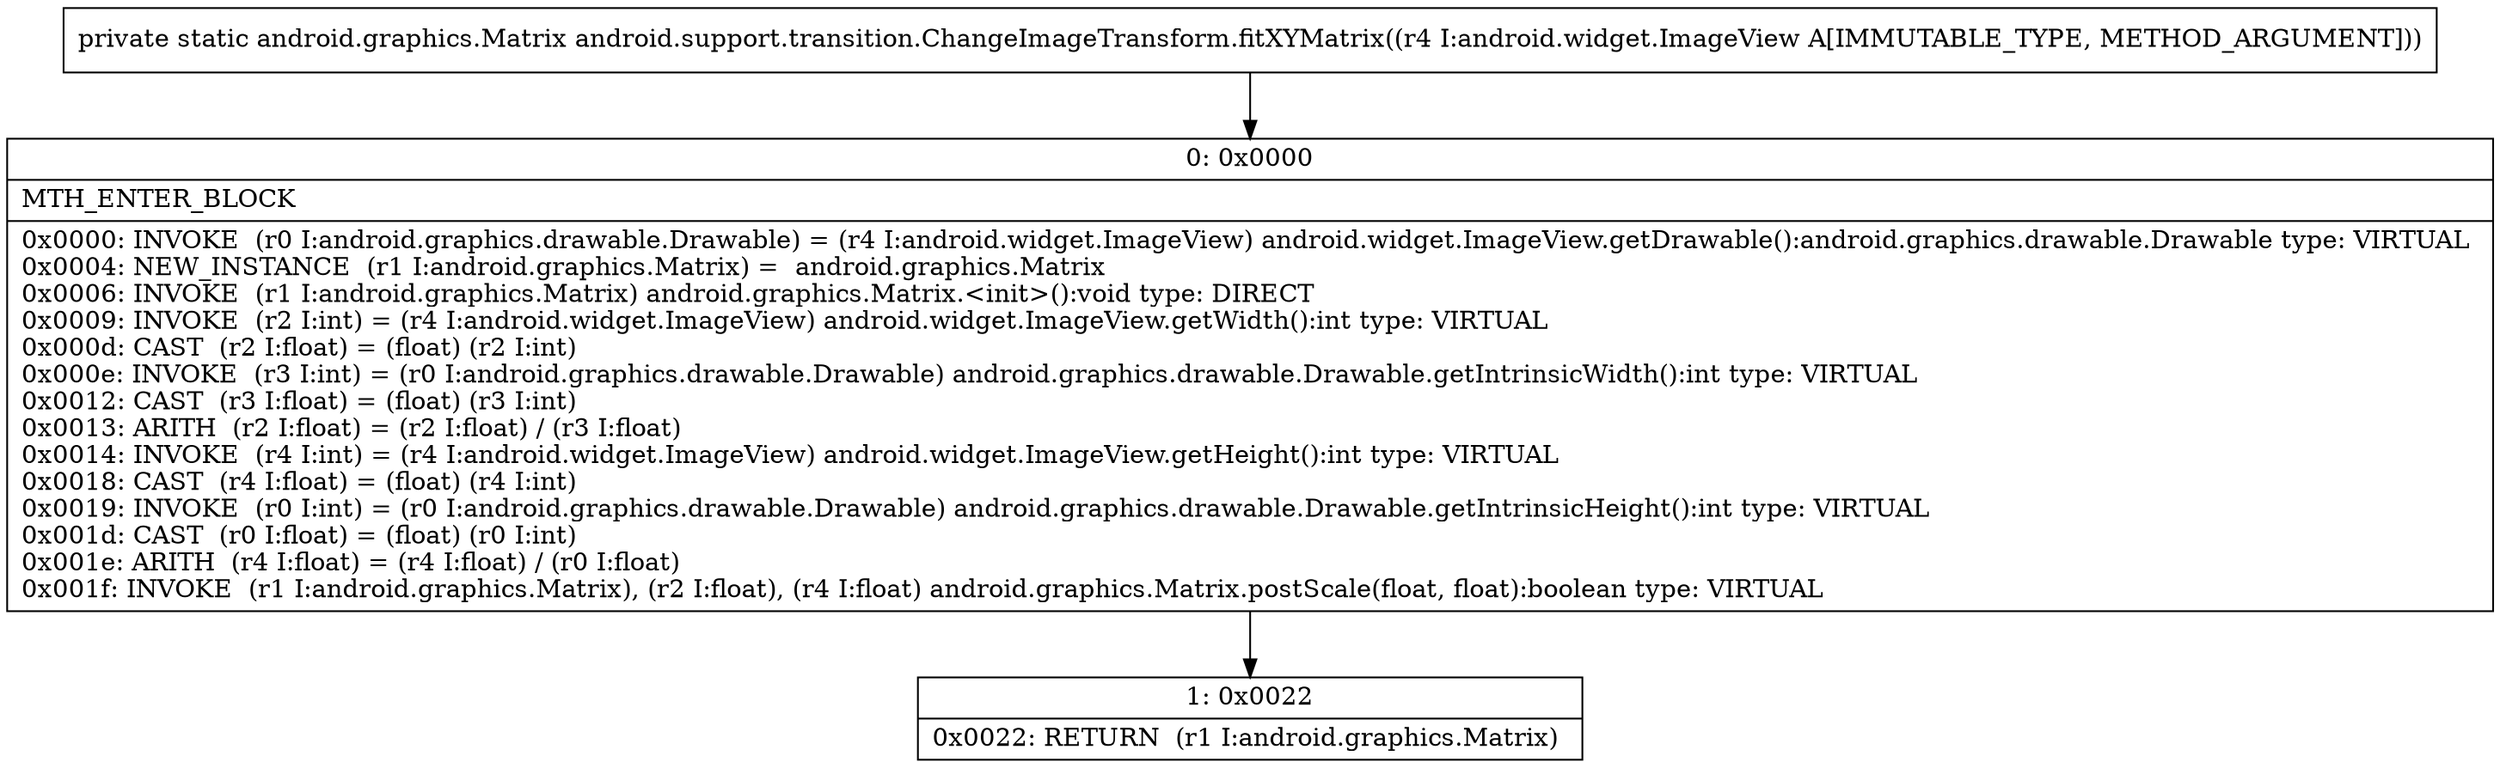 digraph "CFG forandroid.support.transition.ChangeImageTransform.fitXYMatrix(Landroid\/widget\/ImageView;)Landroid\/graphics\/Matrix;" {
Node_0 [shape=record,label="{0\:\ 0x0000|MTH_ENTER_BLOCK\l|0x0000: INVOKE  (r0 I:android.graphics.drawable.Drawable) = (r4 I:android.widget.ImageView) android.widget.ImageView.getDrawable():android.graphics.drawable.Drawable type: VIRTUAL \l0x0004: NEW_INSTANCE  (r1 I:android.graphics.Matrix) =  android.graphics.Matrix \l0x0006: INVOKE  (r1 I:android.graphics.Matrix) android.graphics.Matrix.\<init\>():void type: DIRECT \l0x0009: INVOKE  (r2 I:int) = (r4 I:android.widget.ImageView) android.widget.ImageView.getWidth():int type: VIRTUAL \l0x000d: CAST  (r2 I:float) = (float) (r2 I:int) \l0x000e: INVOKE  (r3 I:int) = (r0 I:android.graphics.drawable.Drawable) android.graphics.drawable.Drawable.getIntrinsicWidth():int type: VIRTUAL \l0x0012: CAST  (r3 I:float) = (float) (r3 I:int) \l0x0013: ARITH  (r2 I:float) = (r2 I:float) \/ (r3 I:float) \l0x0014: INVOKE  (r4 I:int) = (r4 I:android.widget.ImageView) android.widget.ImageView.getHeight():int type: VIRTUAL \l0x0018: CAST  (r4 I:float) = (float) (r4 I:int) \l0x0019: INVOKE  (r0 I:int) = (r0 I:android.graphics.drawable.Drawable) android.graphics.drawable.Drawable.getIntrinsicHeight():int type: VIRTUAL \l0x001d: CAST  (r0 I:float) = (float) (r0 I:int) \l0x001e: ARITH  (r4 I:float) = (r4 I:float) \/ (r0 I:float) \l0x001f: INVOKE  (r1 I:android.graphics.Matrix), (r2 I:float), (r4 I:float) android.graphics.Matrix.postScale(float, float):boolean type: VIRTUAL \l}"];
Node_1 [shape=record,label="{1\:\ 0x0022|0x0022: RETURN  (r1 I:android.graphics.Matrix) \l}"];
MethodNode[shape=record,label="{private static android.graphics.Matrix android.support.transition.ChangeImageTransform.fitXYMatrix((r4 I:android.widget.ImageView A[IMMUTABLE_TYPE, METHOD_ARGUMENT])) }"];
MethodNode -> Node_0;
Node_0 -> Node_1;
}

